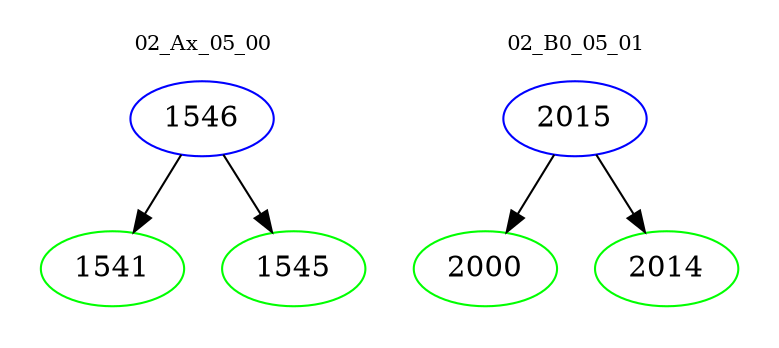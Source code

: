digraph{
subgraph cluster_0 {
color = white
label = "02_Ax_05_00";
fontsize=10;
T0_1546 [label="1546", color="blue"]
T0_1546 -> T0_1541 [color="black"]
T0_1541 [label="1541", color="green"]
T0_1546 -> T0_1545 [color="black"]
T0_1545 [label="1545", color="green"]
}
subgraph cluster_1 {
color = white
label = "02_B0_05_01";
fontsize=10;
T1_2015 [label="2015", color="blue"]
T1_2015 -> T1_2000 [color="black"]
T1_2000 [label="2000", color="green"]
T1_2015 -> T1_2014 [color="black"]
T1_2014 [label="2014", color="green"]
}
}
